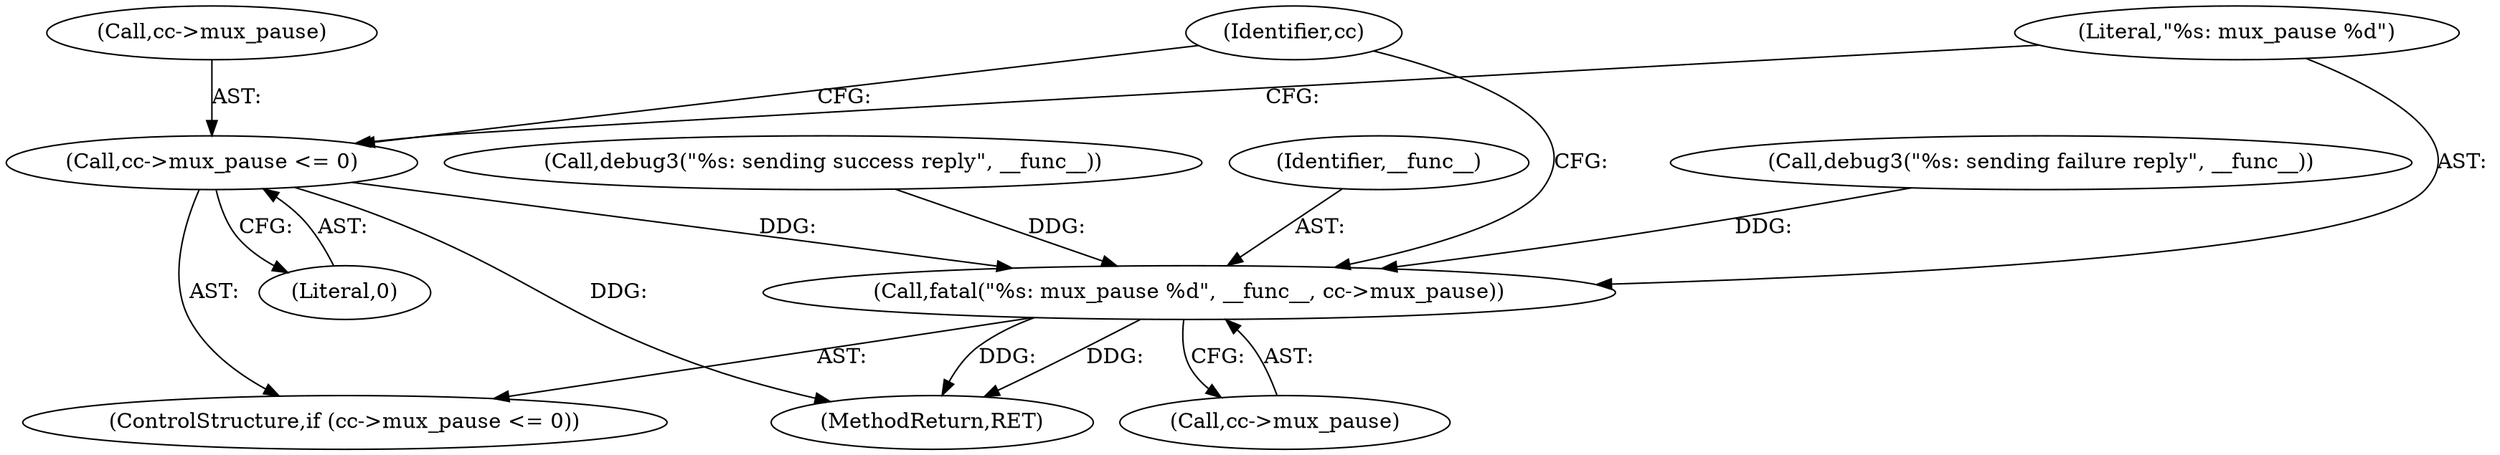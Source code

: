 digraph "0_mindrot_ed4ce82dbfa8a3a3c8ea6fa0db113c71e234416c_0@pointer" {
"1000303" [label="(Call,cc->mux_pause <= 0)"];
"1000308" [label="(Call,fatal(\"%s: mux_pause %d\", __func__, cc->mux_pause))"];
"1000365" [label="(MethodReturn,RET)"];
"1000307" [label="(Literal,0)"];
"1000309" [label="(Literal,\"%s: mux_pause %d\")"];
"1000308" [label="(Call,fatal(\"%s: mux_pause %d\", __func__, cc->mux_pause))"];
"1000159" [label="(Call,debug3(\"%s: sending failure reply\", __func__))"];
"1000302" [label="(ControlStructure,if (cc->mux_pause <= 0))"];
"1000311" [label="(Call,cc->mux_pause)"];
"1000303" [label="(Call,cc->mux_pause <= 0)"];
"1000304" [label="(Call,cc->mux_pause)"];
"1000316" [label="(Identifier,cc)"];
"1000265" [label="(Call,debug3(\"%s: sending success reply\", __func__))"];
"1000310" [label="(Identifier,__func__)"];
"1000303" -> "1000302"  [label="AST: "];
"1000303" -> "1000307"  [label="CFG: "];
"1000304" -> "1000303"  [label="AST: "];
"1000307" -> "1000303"  [label="AST: "];
"1000309" -> "1000303"  [label="CFG: "];
"1000316" -> "1000303"  [label="CFG: "];
"1000303" -> "1000365"  [label="DDG: "];
"1000303" -> "1000308"  [label="DDG: "];
"1000308" -> "1000302"  [label="AST: "];
"1000308" -> "1000311"  [label="CFG: "];
"1000309" -> "1000308"  [label="AST: "];
"1000310" -> "1000308"  [label="AST: "];
"1000311" -> "1000308"  [label="AST: "];
"1000316" -> "1000308"  [label="CFG: "];
"1000308" -> "1000365"  [label="DDG: "];
"1000308" -> "1000365"  [label="DDG: "];
"1000265" -> "1000308"  [label="DDG: "];
"1000159" -> "1000308"  [label="DDG: "];
}

